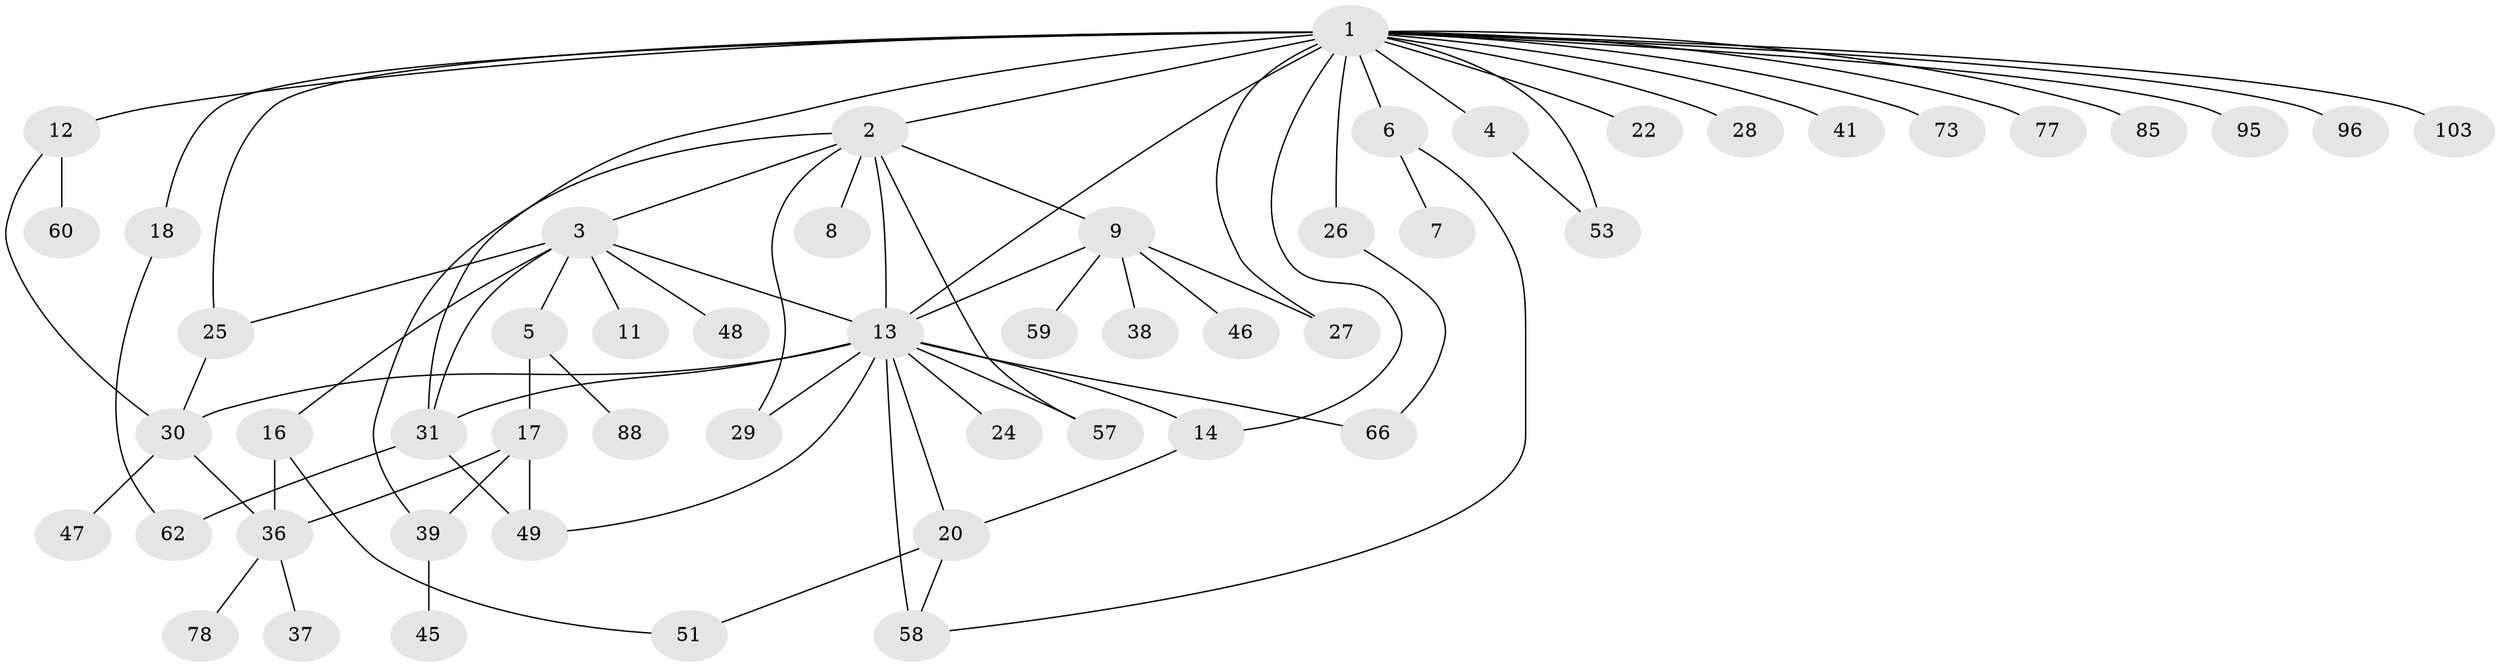 // original degree distribution, {26: 0.009615384615384616, 8: 0.038461538461538464, 2: 0.20192307692307693, 3: 0.1346153846153846, 1: 0.4807692307692308, 4: 0.0673076923076923, 16: 0.009615384615384616, 11: 0.009615384615384616, 6: 0.019230769230769232, 5: 0.028846153846153848}
// Generated by graph-tools (version 1.1) at 2025/14/03/09/25 04:14:24]
// undirected, 52 vertices, 75 edges
graph export_dot {
graph [start="1"]
  node [color=gray90,style=filled];
  1;
  2;
  3;
  4;
  5;
  6 [super="+72+97+104+89+21"];
  7;
  8;
  9 [super="+54+10"];
  11;
  12 [super="+33"];
  13 [super="+93+100+79+74+43+68+64+56+40+23+19"];
  14;
  16 [super="+70+63"];
  17 [super="+84"];
  18 [super="+101+61"];
  20 [super="+35"];
  22;
  24;
  25;
  26;
  27 [super="+42"];
  28;
  29;
  30 [super="+44"];
  31 [super="+82+75+32"];
  36;
  37;
  38;
  39;
  41;
  45;
  46;
  47;
  48 [super="+102"];
  49;
  51;
  53 [super="+80"];
  57;
  58 [super="+65+91"];
  59;
  60;
  62;
  66;
  73;
  77;
  78;
  85;
  88;
  95;
  96;
  103;
  1 -- 2;
  1 -- 4;
  1 -- 6;
  1 -- 12;
  1 -- 14;
  1 -- 18;
  1 -- 22;
  1 -- 25;
  1 -- 26;
  1 -- 27;
  1 -- 28;
  1 -- 41;
  1 -- 53;
  1 -- 73;
  1 -- 77;
  1 -- 85;
  1 -- 95;
  1 -- 96;
  1 -- 103;
  1 -- 13 [weight=3];
  1 -- 31 [weight=2];
  2 -- 3;
  2 -- 8;
  2 -- 9;
  2 -- 13;
  2 -- 29;
  2 -- 39;
  2 -- 57;
  3 -- 5;
  3 -- 11;
  3 -- 13;
  3 -- 16;
  3 -- 25;
  3 -- 31;
  3 -- 48;
  4 -- 53;
  5 -- 17;
  5 -- 88;
  6 -- 7;
  6 -- 58;
  9 -- 59;
  9 -- 46;
  9 -- 38;
  9 -- 27;
  9 -- 13;
  12 -- 60;
  12 -- 30;
  13 -- 57;
  13 -- 29;
  13 -- 14;
  13 -- 49;
  13 -- 66;
  13 -- 58 [weight=2];
  13 -- 30;
  13 -- 31;
  13 -- 20;
  13 -- 24;
  14 -- 20;
  16 -- 36;
  16 -- 51;
  17 -- 49;
  17 -- 36;
  17 -- 39;
  18 -- 62;
  20 -- 58;
  20 -- 51;
  25 -- 30;
  26 -- 66;
  30 -- 47;
  30 -- 36;
  31 -- 62;
  31 -- 49;
  36 -- 37;
  36 -- 78;
  39 -- 45;
}
